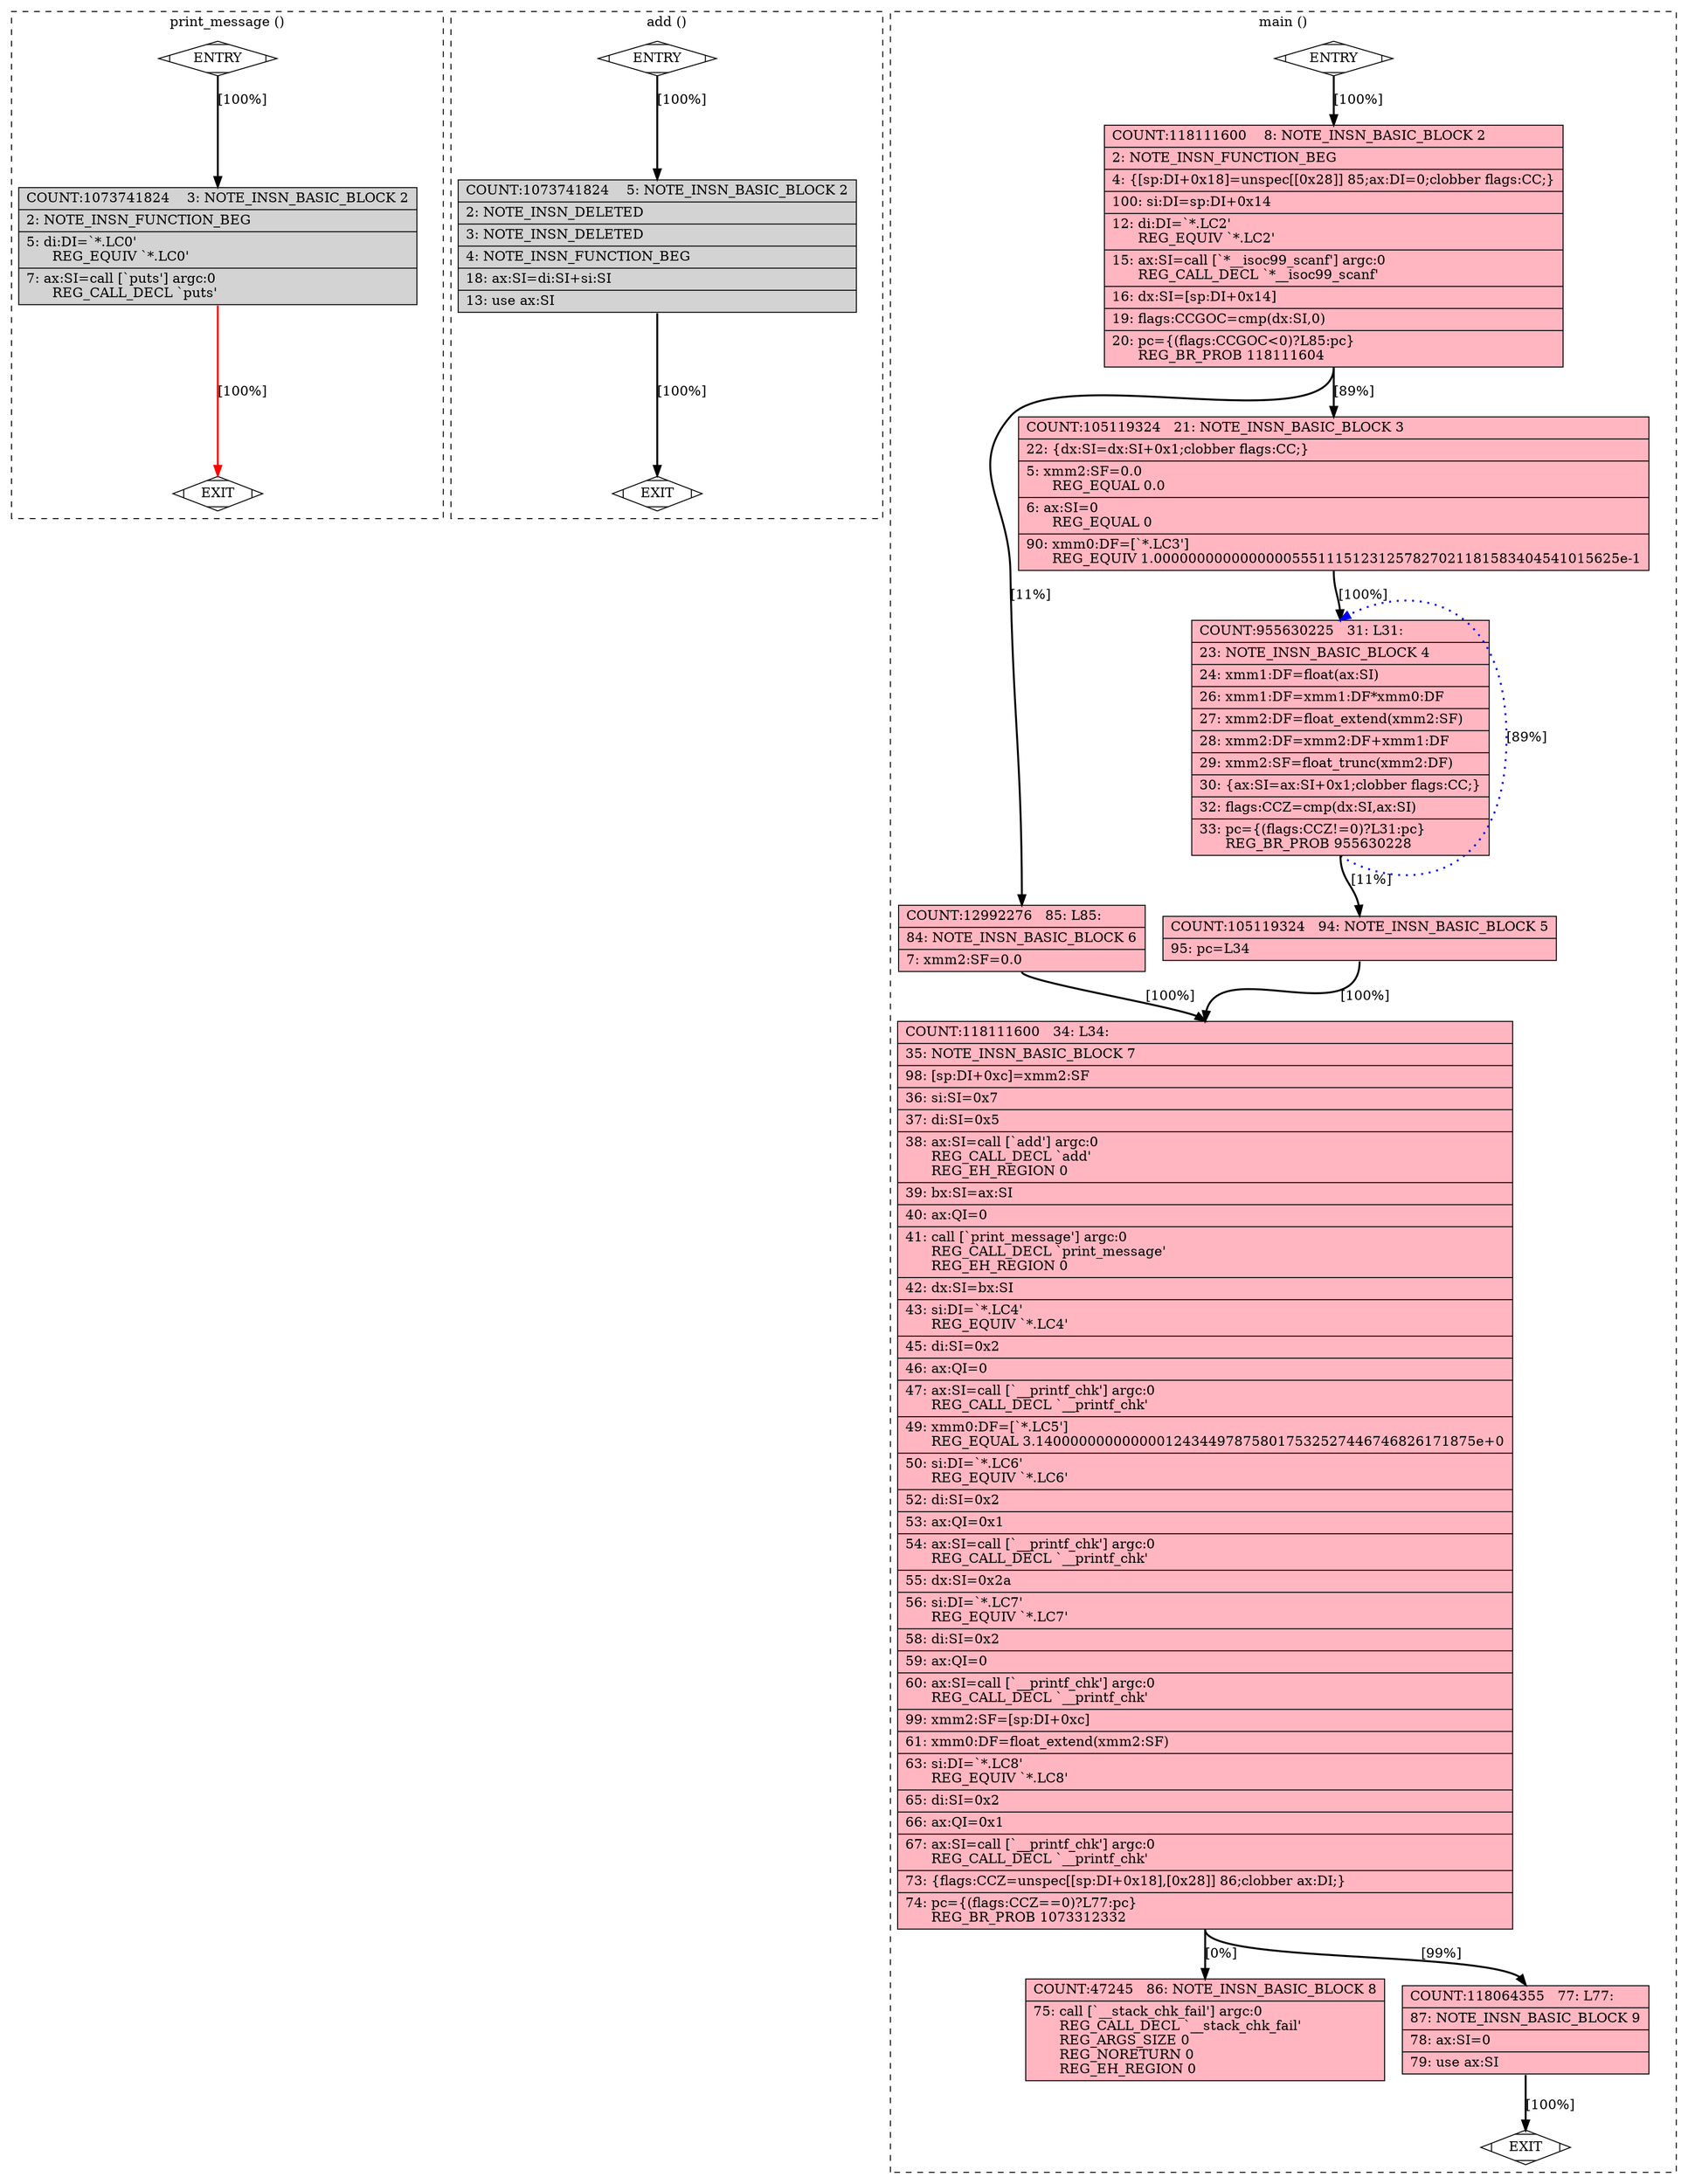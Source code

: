 digraph "test.c.309r.ree" {
overlap=false;
subgraph "cluster_print_message" {
	style="dashed";
	color="black";
	label="print_message ()";
	fn_24_basic_block_0 [shape=Mdiamond,style=filled,fillcolor=white,label="ENTRY"];

	fn_24_basic_block_2 [shape=record,style=filled,fillcolor=lightgrey,label="{COUNT:1073741824\ \ \ \ 3:\ NOTE_INSN_BASIC_BLOCK\ 2\l\
|\ \ \ \ 2:\ NOTE_INSN_FUNCTION_BEG\l\
|\ \ \ \ 5:\ di:DI=`*.LC0'\l\
\ \ \ \ \ \ REG_EQUIV\ `*.LC0'\l\
|\ \ \ \ 7:\ ax:SI=call\ [`puts']\ argc:0\l\
\ \ \ \ \ \ REG_CALL_DECL\ `puts'\l\
}"];

	fn_24_basic_block_1 [shape=Mdiamond,style=filled,fillcolor=white,label="EXIT"];

	fn_24_basic_block_0:s -> fn_24_basic_block_2:n [style="solid,bold",color=black,weight=100,constraint=true,label="[100%]"];
	fn_24_basic_block_2:s -> fn_24_basic_block_1:n [style="solid,bold",color=red,weight=10,constraint=true,label="[100%]"];
	fn_24_basic_block_0:s -> fn_24_basic_block_1:n [style="invis",constraint=true];
}
subgraph "cluster_add" {
	style="dashed";
	color="black";
	label="add ()";
	fn_25_basic_block_0 [shape=Mdiamond,style=filled,fillcolor=white,label="ENTRY"];

	fn_25_basic_block_2 [shape=record,style=filled,fillcolor=lightgrey,label="{COUNT:1073741824\ \ \ \ 5:\ NOTE_INSN_BASIC_BLOCK\ 2\l\
|\ \ \ \ 2:\ NOTE_INSN_DELETED\l\
|\ \ \ \ 3:\ NOTE_INSN_DELETED\l\
|\ \ \ \ 4:\ NOTE_INSN_FUNCTION_BEG\l\
|\ \ \ 18:\ ax:SI=di:SI+si:SI\l\
|\ \ \ 13:\ use\ ax:SI\l\
}"];

	fn_25_basic_block_1 [shape=Mdiamond,style=filled,fillcolor=white,label="EXIT"];

	fn_25_basic_block_0:s -> fn_25_basic_block_2:n [style="solid,bold",color=black,weight=100,constraint=true,label="[100%]"];
	fn_25_basic_block_2:s -> fn_25_basic_block_1:n [style="solid,bold",color=black,weight=100,constraint=true,label="[100%]"];
	fn_25_basic_block_0:s -> fn_25_basic_block_1:n [style="invis",constraint=true];
}
subgraph "cluster_main" {
	style="dashed";
	color="black";
	label="main ()";
	fn_26_basic_block_0 [shape=Mdiamond,style=filled,fillcolor=white,label="ENTRY"];

	fn_26_basic_block_2 [shape=record,style=filled,fillcolor=lightpink,label="{COUNT:118111600\ \ \ \ 8:\ NOTE_INSN_BASIC_BLOCK\ 2\l\
|\ \ \ \ 2:\ NOTE_INSN_FUNCTION_BEG\l\
|\ \ \ \ 4:\ \{[sp:DI+0x18]=unspec[[0x28]]\ 85;ax:DI=0;clobber\ flags:CC;\}\l\
|\ \ 100:\ si:DI=sp:DI+0x14\l\
|\ \ \ 12:\ di:DI=`*.LC2'\l\
\ \ \ \ \ \ REG_EQUIV\ `*.LC2'\l\
|\ \ \ 15:\ ax:SI=call\ [`*__isoc99_scanf']\ argc:0\l\
\ \ \ \ \ \ REG_CALL_DECL\ `*__isoc99_scanf'\l\
|\ \ \ 16:\ dx:SI=[sp:DI+0x14]\l\
|\ \ \ 19:\ flags:CCGOC=cmp(dx:SI,0)\l\
|\ \ \ 20:\ pc=\{(flags:CCGOC\<0)?L85:pc\}\l\
\ \ \ \ \ \ REG_BR_PROB\ 118111604\l\
}"];

	fn_26_basic_block_6 [shape=record,style=filled,fillcolor=lightpink,label="{COUNT:12992276\ \ \ 85:\ L85:\l\
|\ \ \ 84:\ NOTE_INSN_BASIC_BLOCK\ 6\l\
|\ \ \ \ 7:\ xmm2:SF=0.0\l\
}"];

	fn_26_basic_block_3 [shape=record,style=filled,fillcolor=lightpink,label="{COUNT:105119324\ \ \ 21:\ NOTE_INSN_BASIC_BLOCK\ 3\l\
|\ \ \ 22:\ \{dx:SI=dx:SI+0x1;clobber\ flags:CC;\}\l\
|\ \ \ \ 5:\ xmm2:SF=0.0\l\
\ \ \ \ \ \ REG_EQUAL\ 0.0\l\
|\ \ \ \ 6:\ ax:SI=0\l\
\ \ \ \ \ \ REG_EQUAL\ 0\l\
|\ \ \ 90:\ xmm0:DF=[`*.LC3']\l\
\ \ \ \ \ \ REG_EQUIV\ 1.000000000000000055511151231257827021181583404541015625e-1\l\
}"];

	fn_26_basic_block_4 [shape=record,style=filled,fillcolor=lightpink,label="{COUNT:955630225\ \ \ 31:\ L31:\l\
|\ \ \ 23:\ NOTE_INSN_BASIC_BLOCK\ 4\l\
|\ \ \ 24:\ xmm1:DF=float(ax:SI)\l\
|\ \ \ 26:\ xmm1:DF=xmm1:DF*xmm0:DF\l\
|\ \ \ 27:\ xmm2:DF=float_extend(xmm2:SF)\l\
|\ \ \ 28:\ xmm2:DF=xmm2:DF+xmm1:DF\l\
|\ \ \ 29:\ xmm2:SF=float_trunc(xmm2:DF)\l\
|\ \ \ 30:\ \{ax:SI=ax:SI+0x1;clobber\ flags:CC;\}\l\
|\ \ \ 32:\ flags:CCZ=cmp(dx:SI,ax:SI)\l\
|\ \ \ 33:\ pc=\{(flags:CCZ!=0)?L31:pc\}\l\
\ \ \ \ \ \ REG_BR_PROB\ 955630228\l\
}"];

	fn_26_basic_block_5 [shape=record,style=filled,fillcolor=lightpink,label="{COUNT:105119324\ \ \ 94:\ NOTE_INSN_BASIC_BLOCK\ 5\l\
|\ \ \ 95:\ pc=L34\l\
}"];

	fn_26_basic_block_7 [shape=record,style=filled,fillcolor=lightpink,label="{COUNT:118111600\ \ \ 34:\ L34:\l\
|\ \ \ 35:\ NOTE_INSN_BASIC_BLOCK\ 7\l\
|\ \ \ 98:\ [sp:DI+0xc]=xmm2:SF\l\
|\ \ \ 36:\ si:SI=0x7\l\
|\ \ \ 37:\ di:SI=0x5\l\
|\ \ \ 38:\ ax:SI=call\ [`add']\ argc:0\l\
\ \ \ \ \ \ REG_CALL_DECL\ `add'\l\
\ \ \ \ \ \ REG_EH_REGION\ 0\l\
|\ \ \ 39:\ bx:SI=ax:SI\l\
|\ \ \ 40:\ ax:QI=0\l\
|\ \ \ 41:\ call\ [`print_message']\ argc:0\l\
\ \ \ \ \ \ REG_CALL_DECL\ `print_message'\l\
\ \ \ \ \ \ REG_EH_REGION\ 0\l\
|\ \ \ 42:\ dx:SI=bx:SI\l\
|\ \ \ 43:\ si:DI=`*.LC4'\l\
\ \ \ \ \ \ REG_EQUIV\ `*.LC4'\l\
|\ \ \ 45:\ di:SI=0x2\l\
|\ \ \ 46:\ ax:QI=0\l\
|\ \ \ 47:\ ax:SI=call\ [`__printf_chk']\ argc:0\l\
\ \ \ \ \ \ REG_CALL_DECL\ `__printf_chk'\l\
|\ \ \ 49:\ xmm0:DF=[`*.LC5']\l\
\ \ \ \ \ \ REG_EQUAL\ 3.140000000000000124344978758017532527446746826171875e+0\l\
|\ \ \ 50:\ si:DI=`*.LC6'\l\
\ \ \ \ \ \ REG_EQUIV\ `*.LC6'\l\
|\ \ \ 52:\ di:SI=0x2\l\
|\ \ \ 53:\ ax:QI=0x1\l\
|\ \ \ 54:\ ax:SI=call\ [`__printf_chk']\ argc:0\l\
\ \ \ \ \ \ REG_CALL_DECL\ `__printf_chk'\l\
|\ \ \ 55:\ dx:SI=0x2a\l\
|\ \ \ 56:\ si:DI=`*.LC7'\l\
\ \ \ \ \ \ REG_EQUIV\ `*.LC7'\l\
|\ \ \ 58:\ di:SI=0x2\l\
|\ \ \ 59:\ ax:QI=0\l\
|\ \ \ 60:\ ax:SI=call\ [`__printf_chk']\ argc:0\l\
\ \ \ \ \ \ REG_CALL_DECL\ `__printf_chk'\l\
|\ \ \ 99:\ xmm2:SF=[sp:DI+0xc]\l\
|\ \ \ 61:\ xmm0:DF=float_extend(xmm2:SF)\l\
|\ \ \ 63:\ si:DI=`*.LC8'\l\
\ \ \ \ \ \ REG_EQUIV\ `*.LC8'\l\
|\ \ \ 65:\ di:SI=0x2\l\
|\ \ \ 66:\ ax:QI=0x1\l\
|\ \ \ 67:\ ax:SI=call\ [`__printf_chk']\ argc:0\l\
\ \ \ \ \ \ REG_CALL_DECL\ `__printf_chk'\l\
|\ \ \ 73:\ \{flags:CCZ=unspec[[sp:DI+0x18],[0x28]]\ 86;clobber\ ax:DI;\}\l\
|\ \ \ 74:\ pc=\{(flags:CCZ==0)?L77:pc\}\l\
\ \ \ \ \ \ REG_BR_PROB\ 1073312332\l\
}"];

	fn_26_basic_block_8 [shape=record,style=filled,fillcolor=lightpink,label="{COUNT:47245\ \ \ 86:\ NOTE_INSN_BASIC_BLOCK\ 8\l\
|\ \ \ 75:\ call\ [`__stack_chk_fail']\ argc:0\l\
\ \ \ \ \ \ REG_CALL_DECL\ `__stack_chk_fail'\l\
\ \ \ \ \ \ REG_ARGS_SIZE\ 0\l\
\ \ \ \ \ \ REG_NORETURN\ 0\l\
\ \ \ \ \ \ REG_EH_REGION\ 0\l\
}"];

	fn_26_basic_block_9 [shape=record,style=filled,fillcolor=lightpink,label="{COUNT:118064355\ \ \ 77:\ L77:\l\
|\ \ \ 87:\ NOTE_INSN_BASIC_BLOCK\ 9\l\
|\ \ \ 78:\ ax:SI=0\l\
|\ \ \ 79:\ use\ ax:SI\l\
}"];

	fn_26_basic_block_1 [shape=Mdiamond,style=filled,fillcolor=white,label="EXIT"];

	fn_26_basic_block_0:s -> fn_26_basic_block_2:n [style="solid,bold",color=black,weight=100,constraint=true,label="[100%]"];
	fn_26_basic_block_2:s -> fn_26_basic_block_3:n [style="solid,bold",color=black,weight=100,constraint=true,label="[89%]"];
	fn_26_basic_block_2:s -> fn_26_basic_block_6:n [style="solid,bold",color=black,weight=10,constraint=true,label="[11%]"];
	fn_26_basic_block_3:s -> fn_26_basic_block_4:n [style="solid,bold",color=black,weight=100,constraint=true,label="[100%]"];
	fn_26_basic_block_4:s -> fn_26_basic_block_4:n [style="dotted,bold",color=blue,weight=10,constraint=false,label="[89%]"];
	fn_26_basic_block_4:s -> fn_26_basic_block_5:n [style="solid,bold",color=black,weight=100,constraint=true,label="[11%]"];
	fn_26_basic_block_5:s -> fn_26_basic_block_7:n [style="solid,bold",color=black,weight=10,constraint=true,label="[100%]"];
	fn_26_basic_block_6:s -> fn_26_basic_block_7:n [style="solid,bold",color=black,weight=100,constraint=true,label="[100%]"];
	fn_26_basic_block_7:s -> fn_26_basic_block_9:n [style="solid,bold",color=black,weight=10,constraint=true,label="[99%]"];
	fn_26_basic_block_7:s -> fn_26_basic_block_8:n [style="solid,bold",color=black,weight=100,constraint=true,label="[0%]"];
	fn_26_basic_block_9:s -> fn_26_basic_block_1:n [style="solid,bold",color=black,weight=100,constraint=true,label="[100%]"];
	fn_26_basic_block_0:s -> fn_26_basic_block_1:n [style="invis",constraint=true];
}
}
